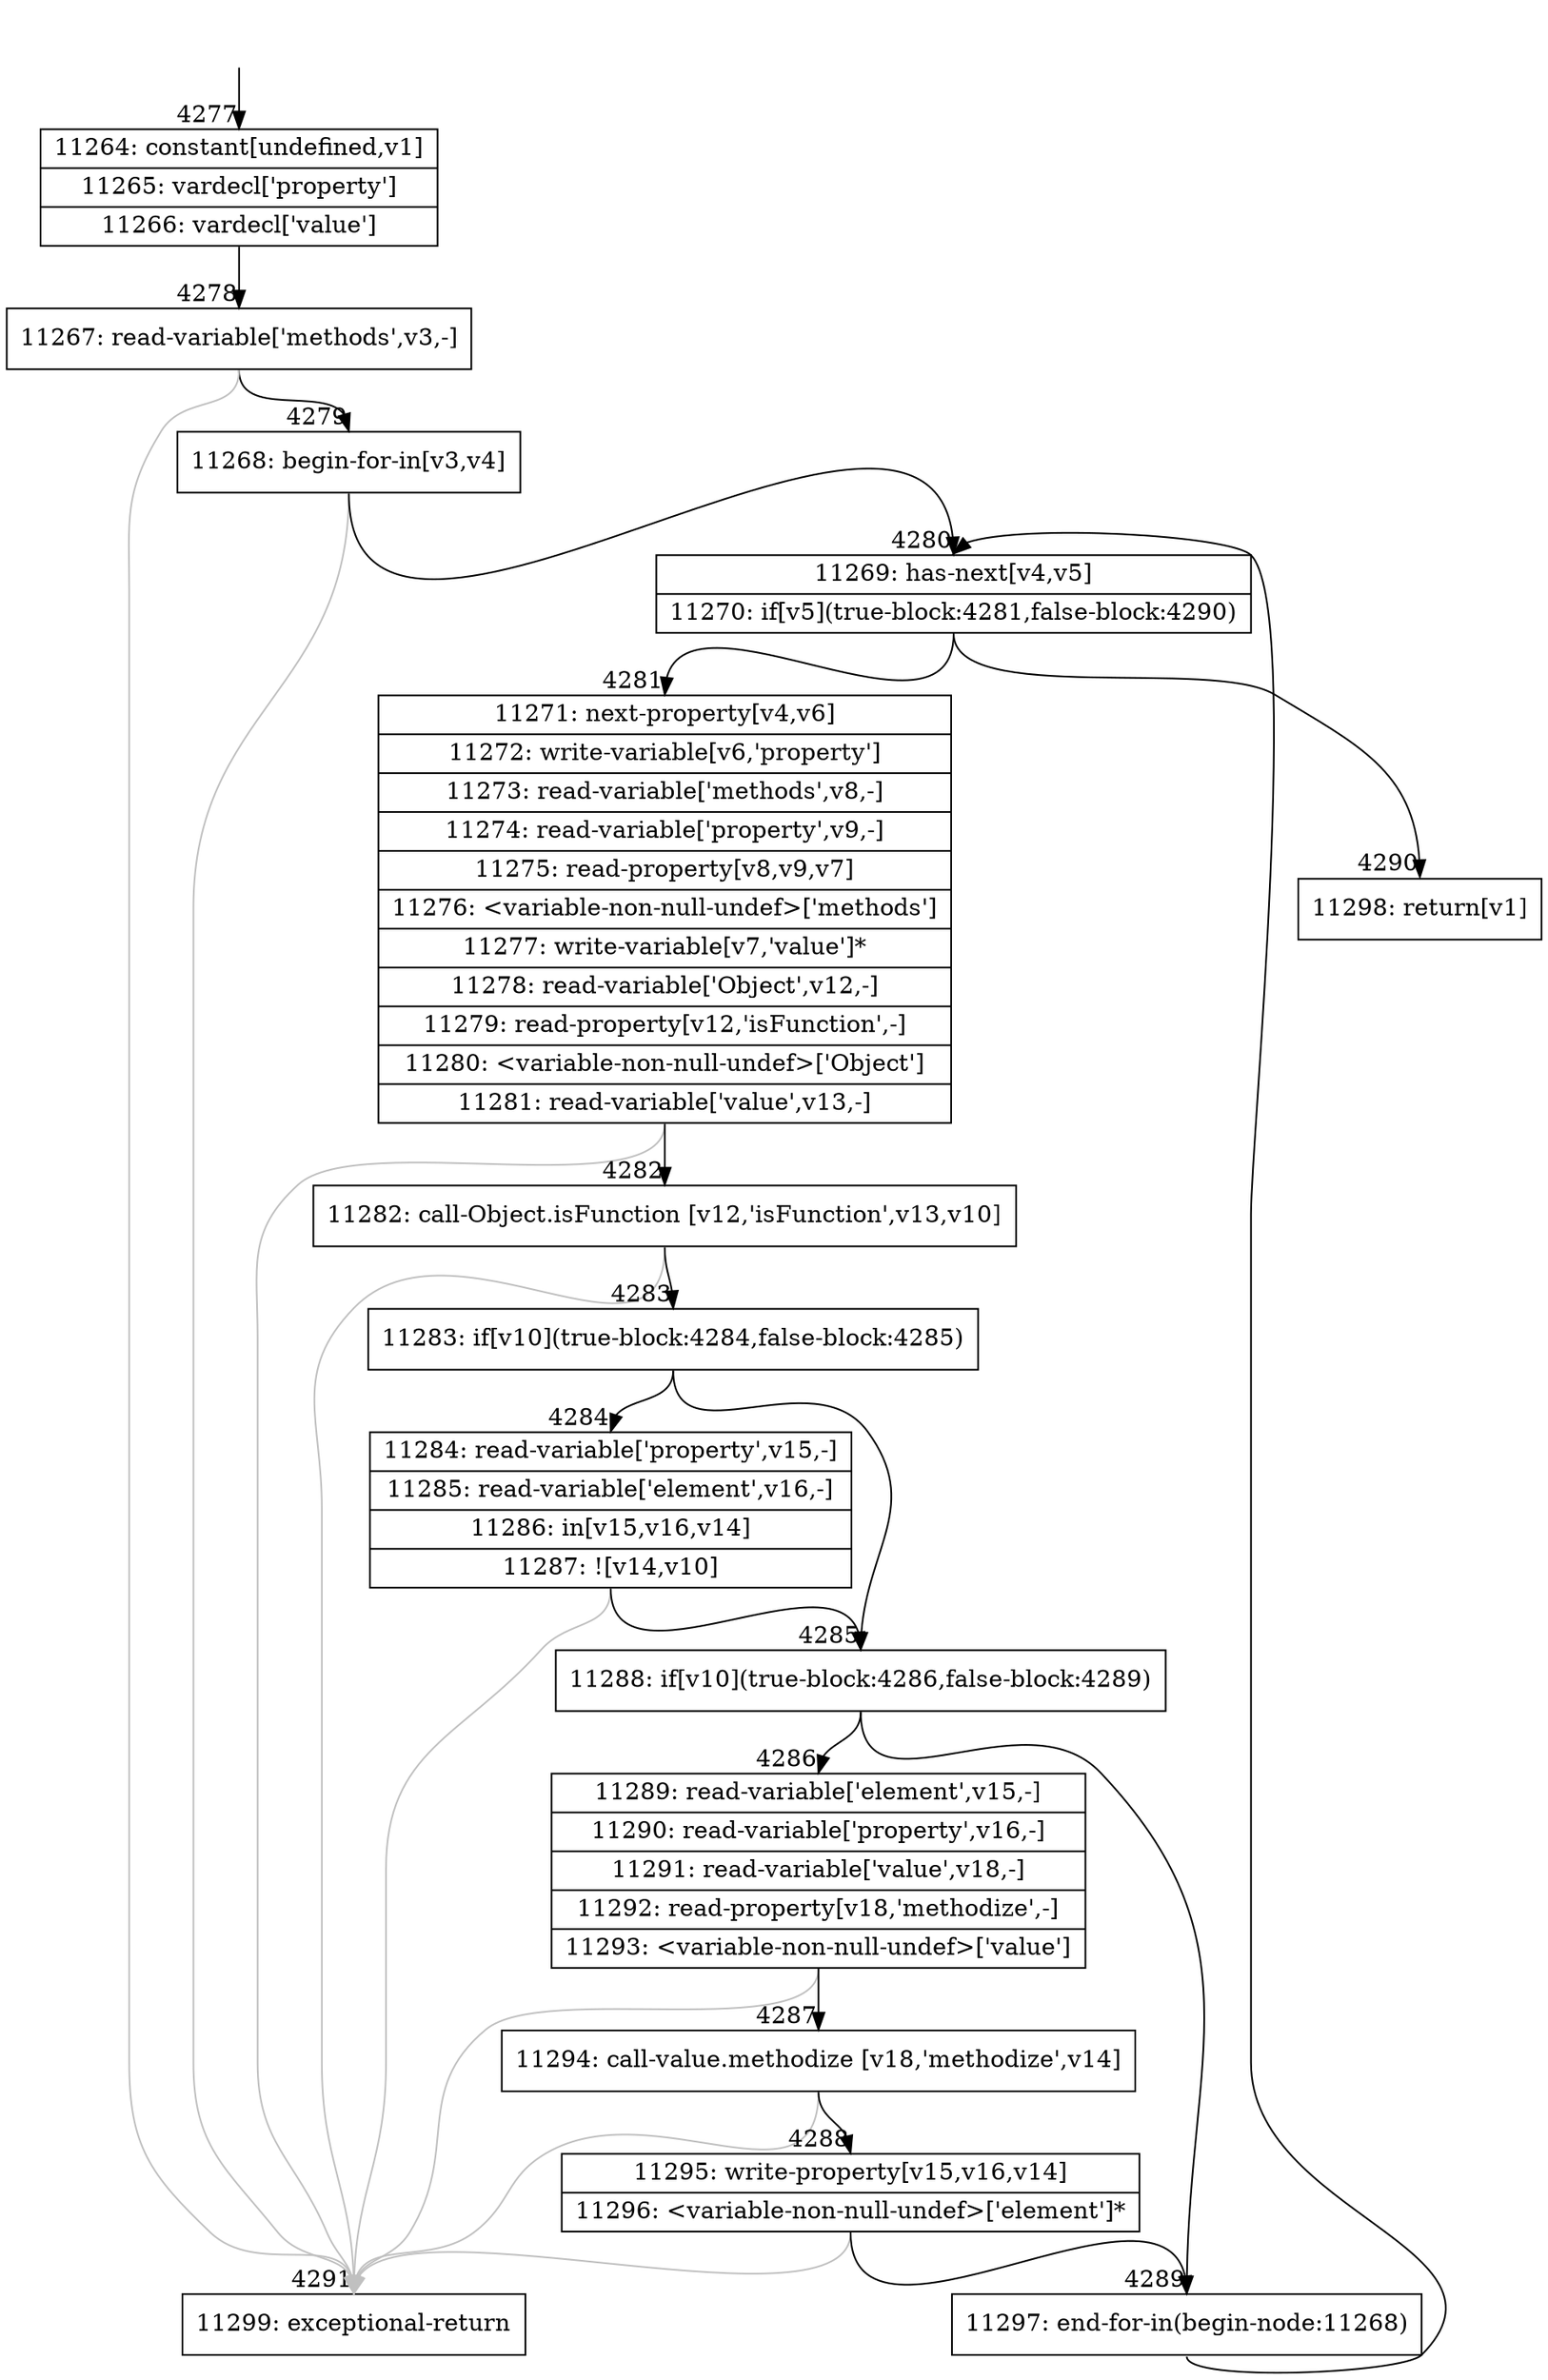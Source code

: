 digraph {
rankdir="TD"
BB_entry358[shape=none,label=""];
BB_entry358 -> BB4277 [tailport=s, headport=n, headlabel="    4277"]
BB4277 [shape=record label="{11264: constant[undefined,v1]|11265: vardecl['property']|11266: vardecl['value']}" ] 
BB4277 -> BB4278 [tailport=s, headport=n, headlabel="      4278"]
BB4278 [shape=record label="{11267: read-variable['methods',v3,-]}" ] 
BB4278 -> BB4279 [tailport=s, headport=n, headlabel="      4279"]
BB4278 -> BB4291 [tailport=s, headport=n, color=gray, headlabel="      4291"]
BB4279 [shape=record label="{11268: begin-for-in[v3,v4]}" ] 
BB4279 -> BB4280 [tailport=s, headport=n, headlabel="      4280"]
BB4279 -> BB4291 [tailport=s, headport=n, color=gray]
BB4280 [shape=record label="{11269: has-next[v4,v5]|11270: if[v5](true-block:4281,false-block:4290)}" ] 
BB4280 -> BB4281 [tailport=s, headport=n, headlabel="      4281"]
BB4280 -> BB4290 [tailport=s, headport=n, headlabel="      4290"]
BB4281 [shape=record label="{11271: next-property[v4,v6]|11272: write-variable[v6,'property']|11273: read-variable['methods',v8,-]|11274: read-variable['property',v9,-]|11275: read-property[v8,v9,v7]|11276: \<variable-non-null-undef\>['methods']|11277: write-variable[v7,'value']*|11278: read-variable['Object',v12,-]|11279: read-property[v12,'isFunction',-]|11280: \<variable-non-null-undef\>['Object']|11281: read-variable['value',v13,-]}" ] 
BB4281 -> BB4282 [tailport=s, headport=n, headlabel="      4282"]
BB4281 -> BB4291 [tailport=s, headport=n, color=gray]
BB4282 [shape=record label="{11282: call-Object.isFunction [v12,'isFunction',v13,v10]}" ] 
BB4282 -> BB4283 [tailport=s, headport=n, headlabel="      4283"]
BB4282 -> BB4291 [tailport=s, headport=n, color=gray]
BB4283 [shape=record label="{11283: if[v10](true-block:4284,false-block:4285)}" ] 
BB4283 -> BB4285 [tailport=s, headport=n, headlabel="      4285"]
BB4283 -> BB4284 [tailport=s, headport=n, headlabel="      4284"]
BB4284 [shape=record label="{11284: read-variable['property',v15,-]|11285: read-variable['element',v16,-]|11286: in[v15,v16,v14]|11287: ![v14,v10]}" ] 
BB4284 -> BB4285 [tailport=s, headport=n]
BB4284 -> BB4291 [tailport=s, headport=n, color=gray]
BB4285 [shape=record label="{11288: if[v10](true-block:4286,false-block:4289)}" ] 
BB4285 -> BB4286 [tailport=s, headport=n, headlabel="      4286"]
BB4285 -> BB4289 [tailport=s, headport=n, headlabel="      4289"]
BB4286 [shape=record label="{11289: read-variable['element',v15,-]|11290: read-variable['property',v16,-]|11291: read-variable['value',v18,-]|11292: read-property[v18,'methodize',-]|11293: \<variable-non-null-undef\>['value']}" ] 
BB4286 -> BB4287 [tailport=s, headport=n, headlabel="      4287"]
BB4286 -> BB4291 [tailport=s, headport=n, color=gray]
BB4287 [shape=record label="{11294: call-value.methodize [v18,'methodize',v14]}" ] 
BB4287 -> BB4288 [tailport=s, headport=n, headlabel="      4288"]
BB4287 -> BB4291 [tailport=s, headport=n, color=gray]
BB4288 [shape=record label="{11295: write-property[v15,v16,v14]|11296: \<variable-non-null-undef\>['element']*}" ] 
BB4288 -> BB4289 [tailport=s, headport=n]
BB4288 -> BB4291 [tailport=s, headport=n, color=gray]
BB4289 [shape=record label="{11297: end-for-in(begin-node:11268)}" ] 
BB4289 -> BB4280 [tailport=s, headport=n]
BB4290 [shape=record label="{11298: return[v1]}" ] 
BB4291 [shape=record label="{11299: exceptional-return}" ] 
//#$~ 3312
}
